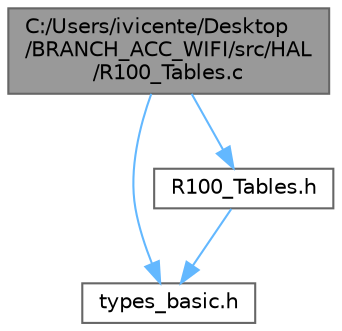 digraph "C:/Users/ivicente/Desktop/BRANCH_ACC_WIFI/src/HAL/R100_Tables.c"
{
 // LATEX_PDF_SIZE
  bgcolor="transparent";
  edge [fontname=Helvetica,fontsize=10,labelfontname=Helvetica,labelfontsize=10];
  node [fontname=Helvetica,fontsize=10,shape=box,height=0.2,width=0.4];
  Node1 [id="Node000001",label="C:/Users/ivicente/Desktop\l/BRANCH_ACC_WIFI/src/HAL\l/R100_Tables.c",height=0.2,width=0.4,color="gray40", fillcolor="grey60", style="filled", fontcolor="black",tooltip="Zp and Pulse tables definitions."];
  Node1 -> Node2 [id="edge1_Node000001_Node000002",color="steelblue1",style="solid",tooltip=" "];
  Node2 [id="Node000002",label="types_basic.h",height=0.2,width=0.4,color="grey40", fillcolor="white", style="filled",URL="$a00137.html",tooltip="Basic Types' definition."];
  Node1 -> Node3 [id="edge2_Node000001_Node000003",color="steelblue1",style="solid",tooltip=" "];
  Node3 [id="Node000003",label="R100_Tables.h",height=0.2,width=0.4,color="grey40", fillcolor="white", style="filled",URL="$a00179.html",tooltip="Header with ZP and Pulse tables definitions."];
  Node3 -> Node2 [id="edge3_Node000003_Node000002",color="steelblue1",style="solid",tooltip=" "];
}
